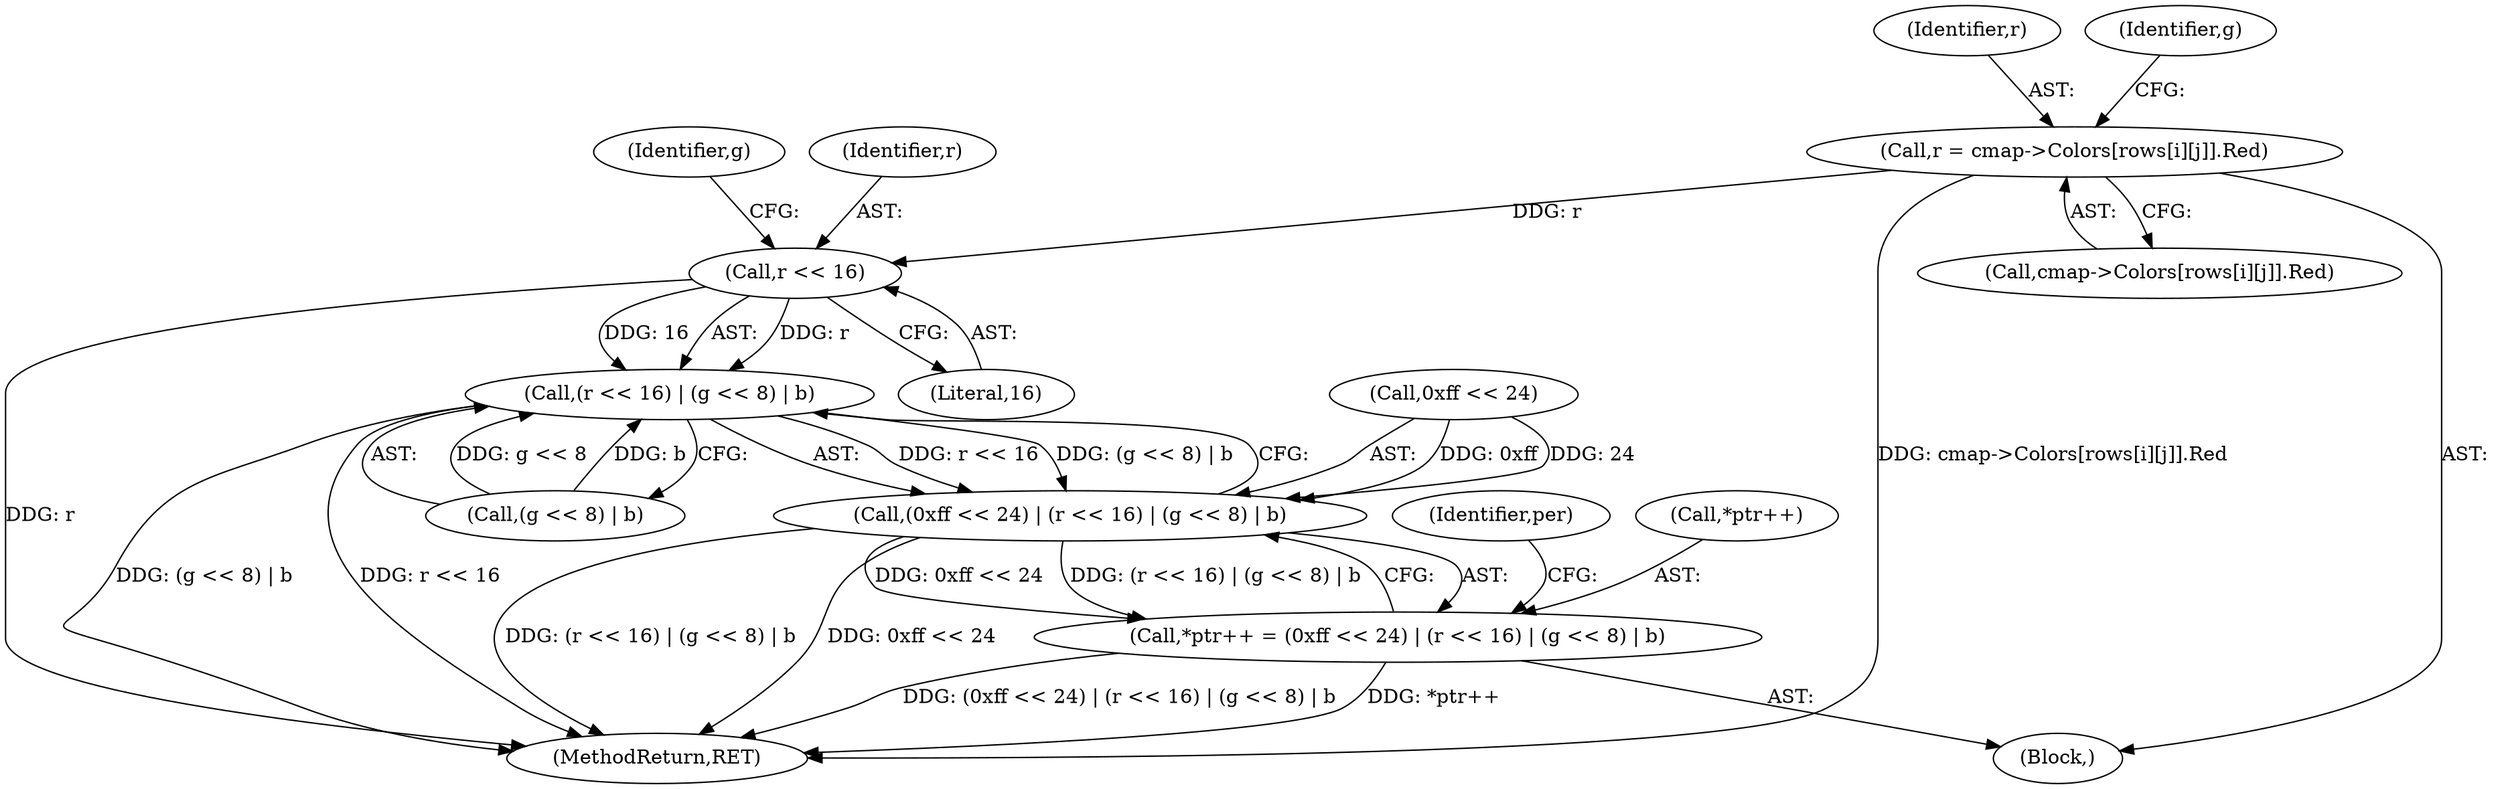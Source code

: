 digraph "0_enlightment_1f9b0b32728803a1578e658cd0955df773e34f49@pointer" {
"1000592" [label="(Call,r = cmap->Colors[rows[i][j]].Red)"];
"1000640" [label="(Call,r << 16)"];
"1000639" [label="(Call,(r << 16) | (g << 8) | b)"];
"1000635" [label="(Call,(0xff << 24) | (r << 16) | (g << 8) | b)"];
"1000631" [label="(Call,*ptr++ = (0xff << 24) | (r << 16) | (g << 8) | b)"];
"1000591" [label="(Block,)"];
"1000641" [label="(Identifier,r)"];
"1000635" [label="(Call,(0xff << 24) | (r << 16) | (g << 8) | b)"];
"1000631" [label="(Call,*ptr++ = (0xff << 24) | (r << 16) | (g << 8) | b)"];
"1000632" [label="(Call,*ptr++)"];
"1000593" [label="(Identifier,r)"];
"1000636" [label="(Call,0xff << 24)"];
"1000649" [label="(Identifier,per)"];
"1000640" [label="(Call,r << 16)"];
"1000639" [label="(Call,(r << 16) | (g << 8) | b)"];
"1000645" [label="(Identifier,g)"];
"1000727" [label="(MethodReturn,RET)"];
"1000643" [label="(Call,(g << 8) | b)"];
"1000592" [label="(Call,r = cmap->Colors[rows[i][j]].Red)"];
"1000606" [label="(Identifier,g)"];
"1000594" [label="(Call,cmap->Colors[rows[i][j]].Red)"];
"1000642" [label="(Literal,16)"];
"1000592" -> "1000591"  [label="AST: "];
"1000592" -> "1000594"  [label="CFG: "];
"1000593" -> "1000592"  [label="AST: "];
"1000594" -> "1000592"  [label="AST: "];
"1000606" -> "1000592"  [label="CFG: "];
"1000592" -> "1000727"  [label="DDG: cmap->Colors[rows[i][j]].Red"];
"1000592" -> "1000640"  [label="DDG: r"];
"1000640" -> "1000639"  [label="AST: "];
"1000640" -> "1000642"  [label="CFG: "];
"1000641" -> "1000640"  [label="AST: "];
"1000642" -> "1000640"  [label="AST: "];
"1000645" -> "1000640"  [label="CFG: "];
"1000640" -> "1000727"  [label="DDG: r"];
"1000640" -> "1000639"  [label="DDG: r"];
"1000640" -> "1000639"  [label="DDG: 16"];
"1000639" -> "1000635"  [label="AST: "];
"1000639" -> "1000643"  [label="CFG: "];
"1000643" -> "1000639"  [label="AST: "];
"1000635" -> "1000639"  [label="CFG: "];
"1000639" -> "1000727"  [label="DDG: (g << 8) | b"];
"1000639" -> "1000727"  [label="DDG: r << 16"];
"1000639" -> "1000635"  [label="DDG: r << 16"];
"1000639" -> "1000635"  [label="DDG: (g << 8) | b"];
"1000643" -> "1000639"  [label="DDG: g << 8"];
"1000643" -> "1000639"  [label="DDG: b"];
"1000635" -> "1000631"  [label="AST: "];
"1000636" -> "1000635"  [label="AST: "];
"1000631" -> "1000635"  [label="CFG: "];
"1000635" -> "1000727"  [label="DDG: (r << 16) | (g << 8) | b"];
"1000635" -> "1000727"  [label="DDG: 0xff << 24"];
"1000635" -> "1000631"  [label="DDG: 0xff << 24"];
"1000635" -> "1000631"  [label="DDG: (r << 16) | (g << 8) | b"];
"1000636" -> "1000635"  [label="DDG: 0xff"];
"1000636" -> "1000635"  [label="DDG: 24"];
"1000631" -> "1000591"  [label="AST: "];
"1000632" -> "1000631"  [label="AST: "];
"1000649" -> "1000631"  [label="CFG: "];
"1000631" -> "1000727"  [label="DDG: *ptr++"];
"1000631" -> "1000727"  [label="DDG: (0xff << 24) | (r << 16) | (g << 8) | b"];
}

